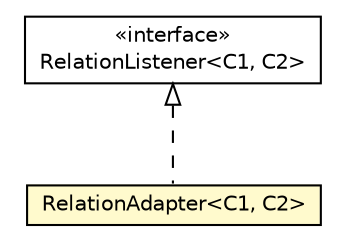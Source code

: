 #!/usr/local/bin/dot
#
# Class diagram 
# Generated by UMLGraph version 5.1 (http://www.umlgraph.org/)
#

digraph G {
	edge [fontname="Helvetica",fontsize=10,labelfontname="Helvetica",labelfontsize=10];
	node [fontname="Helvetica",fontsize=10,shape=plaintext];
	nodesep=0.25;
	ranksep=0.5;
	// dml.runtime.RelationListener<C1, C2>
	c7125 [label=<<table title="dml.runtime.RelationListener" border="0" cellborder="1" cellspacing="0" cellpadding="2" port="p" href="./RelationListener.html">
		<tr><td><table border="0" cellspacing="0" cellpadding="1">
<tr><td align="center" balign="center"> &#171;interface&#187; </td></tr>
<tr><td align="center" balign="center"> RelationListener&lt;C1, C2&gt; </td></tr>
		</table></td></tr>
		</table>>, fontname="Helvetica", fontcolor="black", fontsize=10.0];
	// dml.runtime.RelationAdapter<C1, C2>
	c7128 [label=<<table title="dml.runtime.RelationAdapter" border="0" cellborder="1" cellspacing="0" cellpadding="2" port="p" bgcolor="lemonChiffon" href="./RelationAdapter.html">
		<tr><td><table border="0" cellspacing="0" cellpadding="1">
<tr><td align="center" balign="center"> RelationAdapter&lt;C1, C2&gt; </td></tr>
		</table></td></tr>
		</table>>, fontname="Helvetica", fontcolor="black", fontsize=10.0];
	//dml.runtime.RelationAdapter<C1, C2> implements dml.runtime.RelationListener<C1, C2>
	c7125:p -> c7128:p [dir=back,arrowtail=empty,style=dashed];
}


